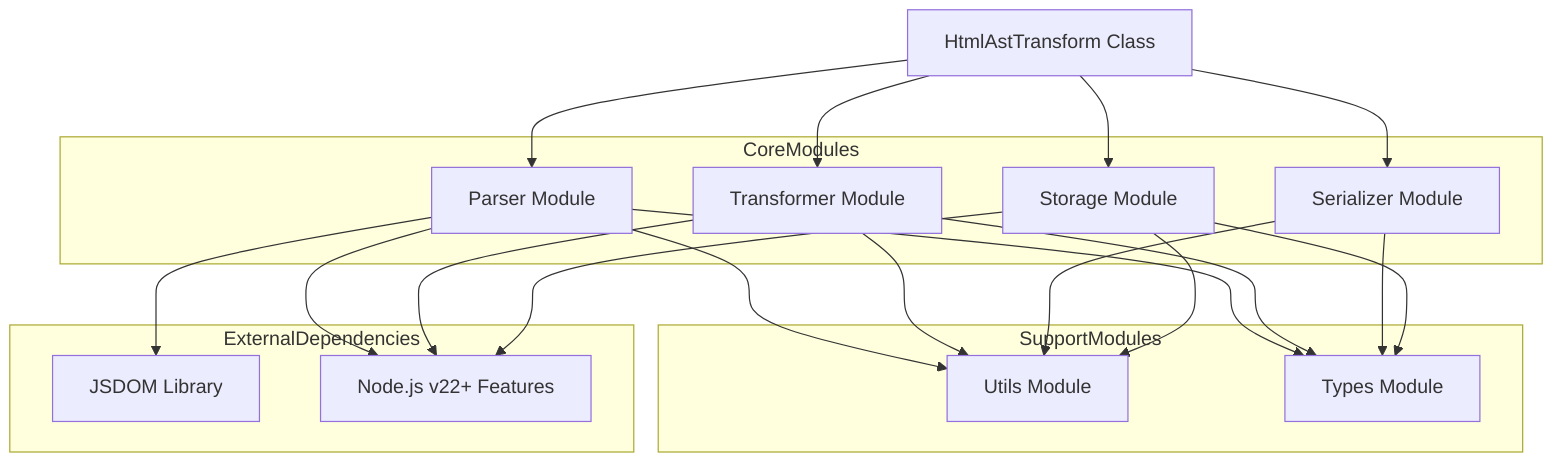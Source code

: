 graph TD
    Main[HtmlAstTransform Class]
    
    Parser[Parser Module]
    Transform[Transformer Module]
    Serial[Serializer Module]
    Store[Storage Module]
    
    Util[Utils Module]
    Types[Types Module]
    
    JSDOM[JSDOM Library]
    NodeJS[Node.js v22+ Features]
    
    Main --> Parser
    Main --> Transform
    Main --> Serial
    Main --> Store
    
    Parser --> Types
    Transform --> Types
    Serial --> Types
    Store --> Types
    
    Parser --> Util
    Transform --> Util
    Serial --> Util
    Store --> Util
    
    Parser --> JSDOM
    Parser --> NodeJS
    Transform --> NodeJS
    Store --> NodeJS
    
    subgraph CoreModules
        Parser
        Transform
        Serial
        Store
    end
    
    subgraph SupportModules
        Util
        Types
    end
    
    subgraph ExternalDependencies
        JSDOM
        NodeJS
    end